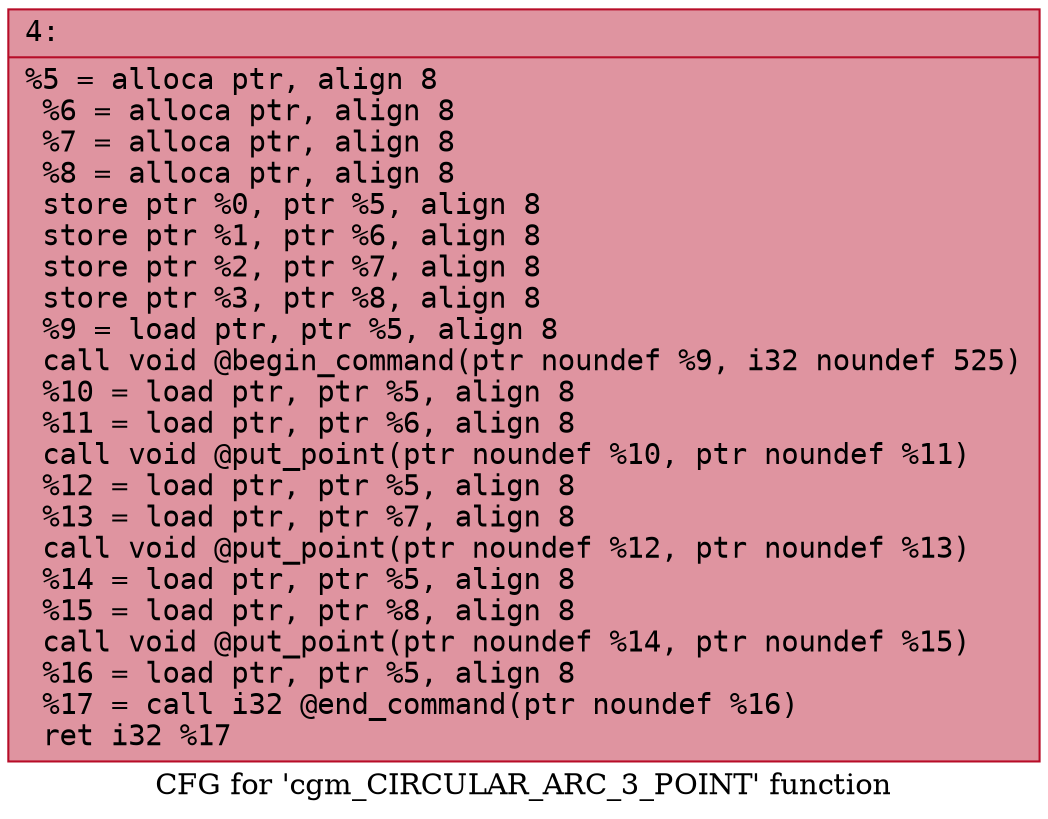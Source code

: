digraph "CFG for 'cgm_CIRCULAR_ARC_3_POINT' function" {
	label="CFG for 'cgm_CIRCULAR_ARC_3_POINT' function";

	Node0x6000024c0f50 [shape=record,color="#b70d28ff", style=filled, fillcolor="#b70d2870" fontname="Courier",label="{4:\l|  %5 = alloca ptr, align 8\l  %6 = alloca ptr, align 8\l  %7 = alloca ptr, align 8\l  %8 = alloca ptr, align 8\l  store ptr %0, ptr %5, align 8\l  store ptr %1, ptr %6, align 8\l  store ptr %2, ptr %7, align 8\l  store ptr %3, ptr %8, align 8\l  %9 = load ptr, ptr %5, align 8\l  call void @begin_command(ptr noundef %9, i32 noundef 525)\l  %10 = load ptr, ptr %5, align 8\l  %11 = load ptr, ptr %6, align 8\l  call void @put_point(ptr noundef %10, ptr noundef %11)\l  %12 = load ptr, ptr %5, align 8\l  %13 = load ptr, ptr %7, align 8\l  call void @put_point(ptr noundef %12, ptr noundef %13)\l  %14 = load ptr, ptr %5, align 8\l  %15 = load ptr, ptr %8, align 8\l  call void @put_point(ptr noundef %14, ptr noundef %15)\l  %16 = load ptr, ptr %5, align 8\l  %17 = call i32 @end_command(ptr noundef %16)\l  ret i32 %17\l}"];
}
